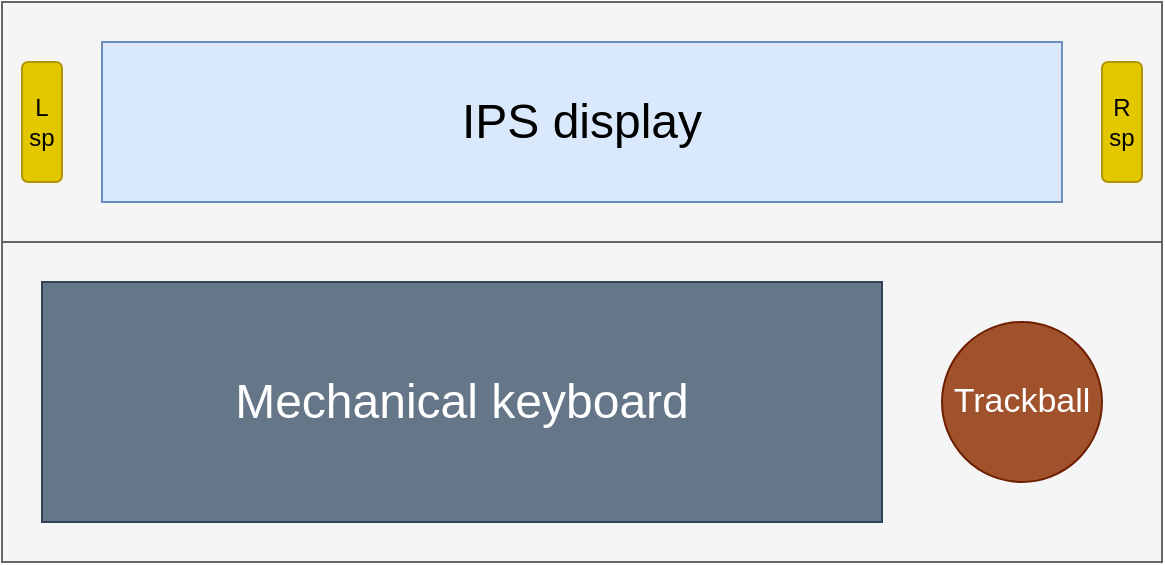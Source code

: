 <mxfile version="24.4.4" type="device">
  <diagram name="Страница — 1" id="8BBsglMxp4hL4Y8rHRi4">
    <mxGraphModel dx="890" dy="826" grid="1" gridSize="10" guides="1" tooltips="1" connect="1" arrows="1" fold="1" page="1" pageScale="1" pageWidth="1169" pageHeight="827" math="0" shadow="0">
      <root>
        <mxCell id="0" />
        <mxCell id="1" parent="0" />
        <mxCell id="TQ-d4cThPd-7o7R9Aojk-5" value="" style="rounded=0;whiteSpace=wrap;html=1;fillColor=#f5f5f5;fontColor=#333333;strokeColor=#666666;" vertex="1" parent="1">
          <mxGeometry x="270" y="320" width="580" height="160" as="geometry" />
        </mxCell>
        <mxCell id="TQ-d4cThPd-7o7R9Aojk-4" value="" style="rounded=0;whiteSpace=wrap;html=1;fillColor=#f5f5f5;fontColor=#333333;strokeColor=#666666;" vertex="1" parent="1">
          <mxGeometry x="270" y="200" width="580" height="120" as="geometry" />
        </mxCell>
        <mxCell id="TQ-d4cThPd-7o7R9Aojk-1" value="&lt;font style=&quot;font-size: 24px;&quot;&gt;IPS display&lt;/font&gt;" style="rounded=0;whiteSpace=wrap;html=1;fillColor=#dae8fc;strokeColor=#6c8ebf;" vertex="1" parent="1">
          <mxGeometry x="320" y="220" width="480" height="80" as="geometry" />
        </mxCell>
        <mxCell id="TQ-d4cThPd-7o7R9Aojk-2" value="&lt;font style=&quot;font-size: 24px;&quot;&gt;Mechanical keyboard&lt;/font&gt;" style="rounded=0;whiteSpace=wrap;html=1;fillColor=#647687;fontColor=#ffffff;strokeColor=#314354;" vertex="1" parent="1">
          <mxGeometry x="290" y="340" width="420" height="120" as="geometry" />
        </mxCell>
        <mxCell id="TQ-d4cThPd-7o7R9Aojk-3" value="&lt;font style=&quot;font-size: 17px;&quot;&gt;Trackball&lt;/font&gt;" style="ellipse;whiteSpace=wrap;html=1;aspect=fixed;fillColor=#a0522d;fontColor=#ffffff;strokeColor=#6D1F00;" vertex="1" parent="1">
          <mxGeometry x="740" y="360" width="80" height="80" as="geometry" />
        </mxCell>
        <mxCell id="TQ-d4cThPd-7o7R9Aojk-6" value="&lt;div&gt;L&lt;/div&gt;&lt;div&gt;sp&lt;/div&gt;" style="rounded=1;whiteSpace=wrap;html=1;fillColor=#e3c800;fontColor=#000000;strokeColor=#B09500;" vertex="1" parent="1">
          <mxGeometry x="280" y="230" width="20" height="60" as="geometry" />
        </mxCell>
        <mxCell id="TQ-d4cThPd-7o7R9Aojk-7" value="R&lt;div&gt;sp&lt;/div&gt;" style="rounded=1;whiteSpace=wrap;html=1;fillColor=#e3c800;fontColor=#000000;strokeColor=#B09500;" vertex="1" parent="1">
          <mxGeometry x="820" y="230" width="20" height="60" as="geometry" />
        </mxCell>
      </root>
    </mxGraphModel>
  </diagram>
</mxfile>
